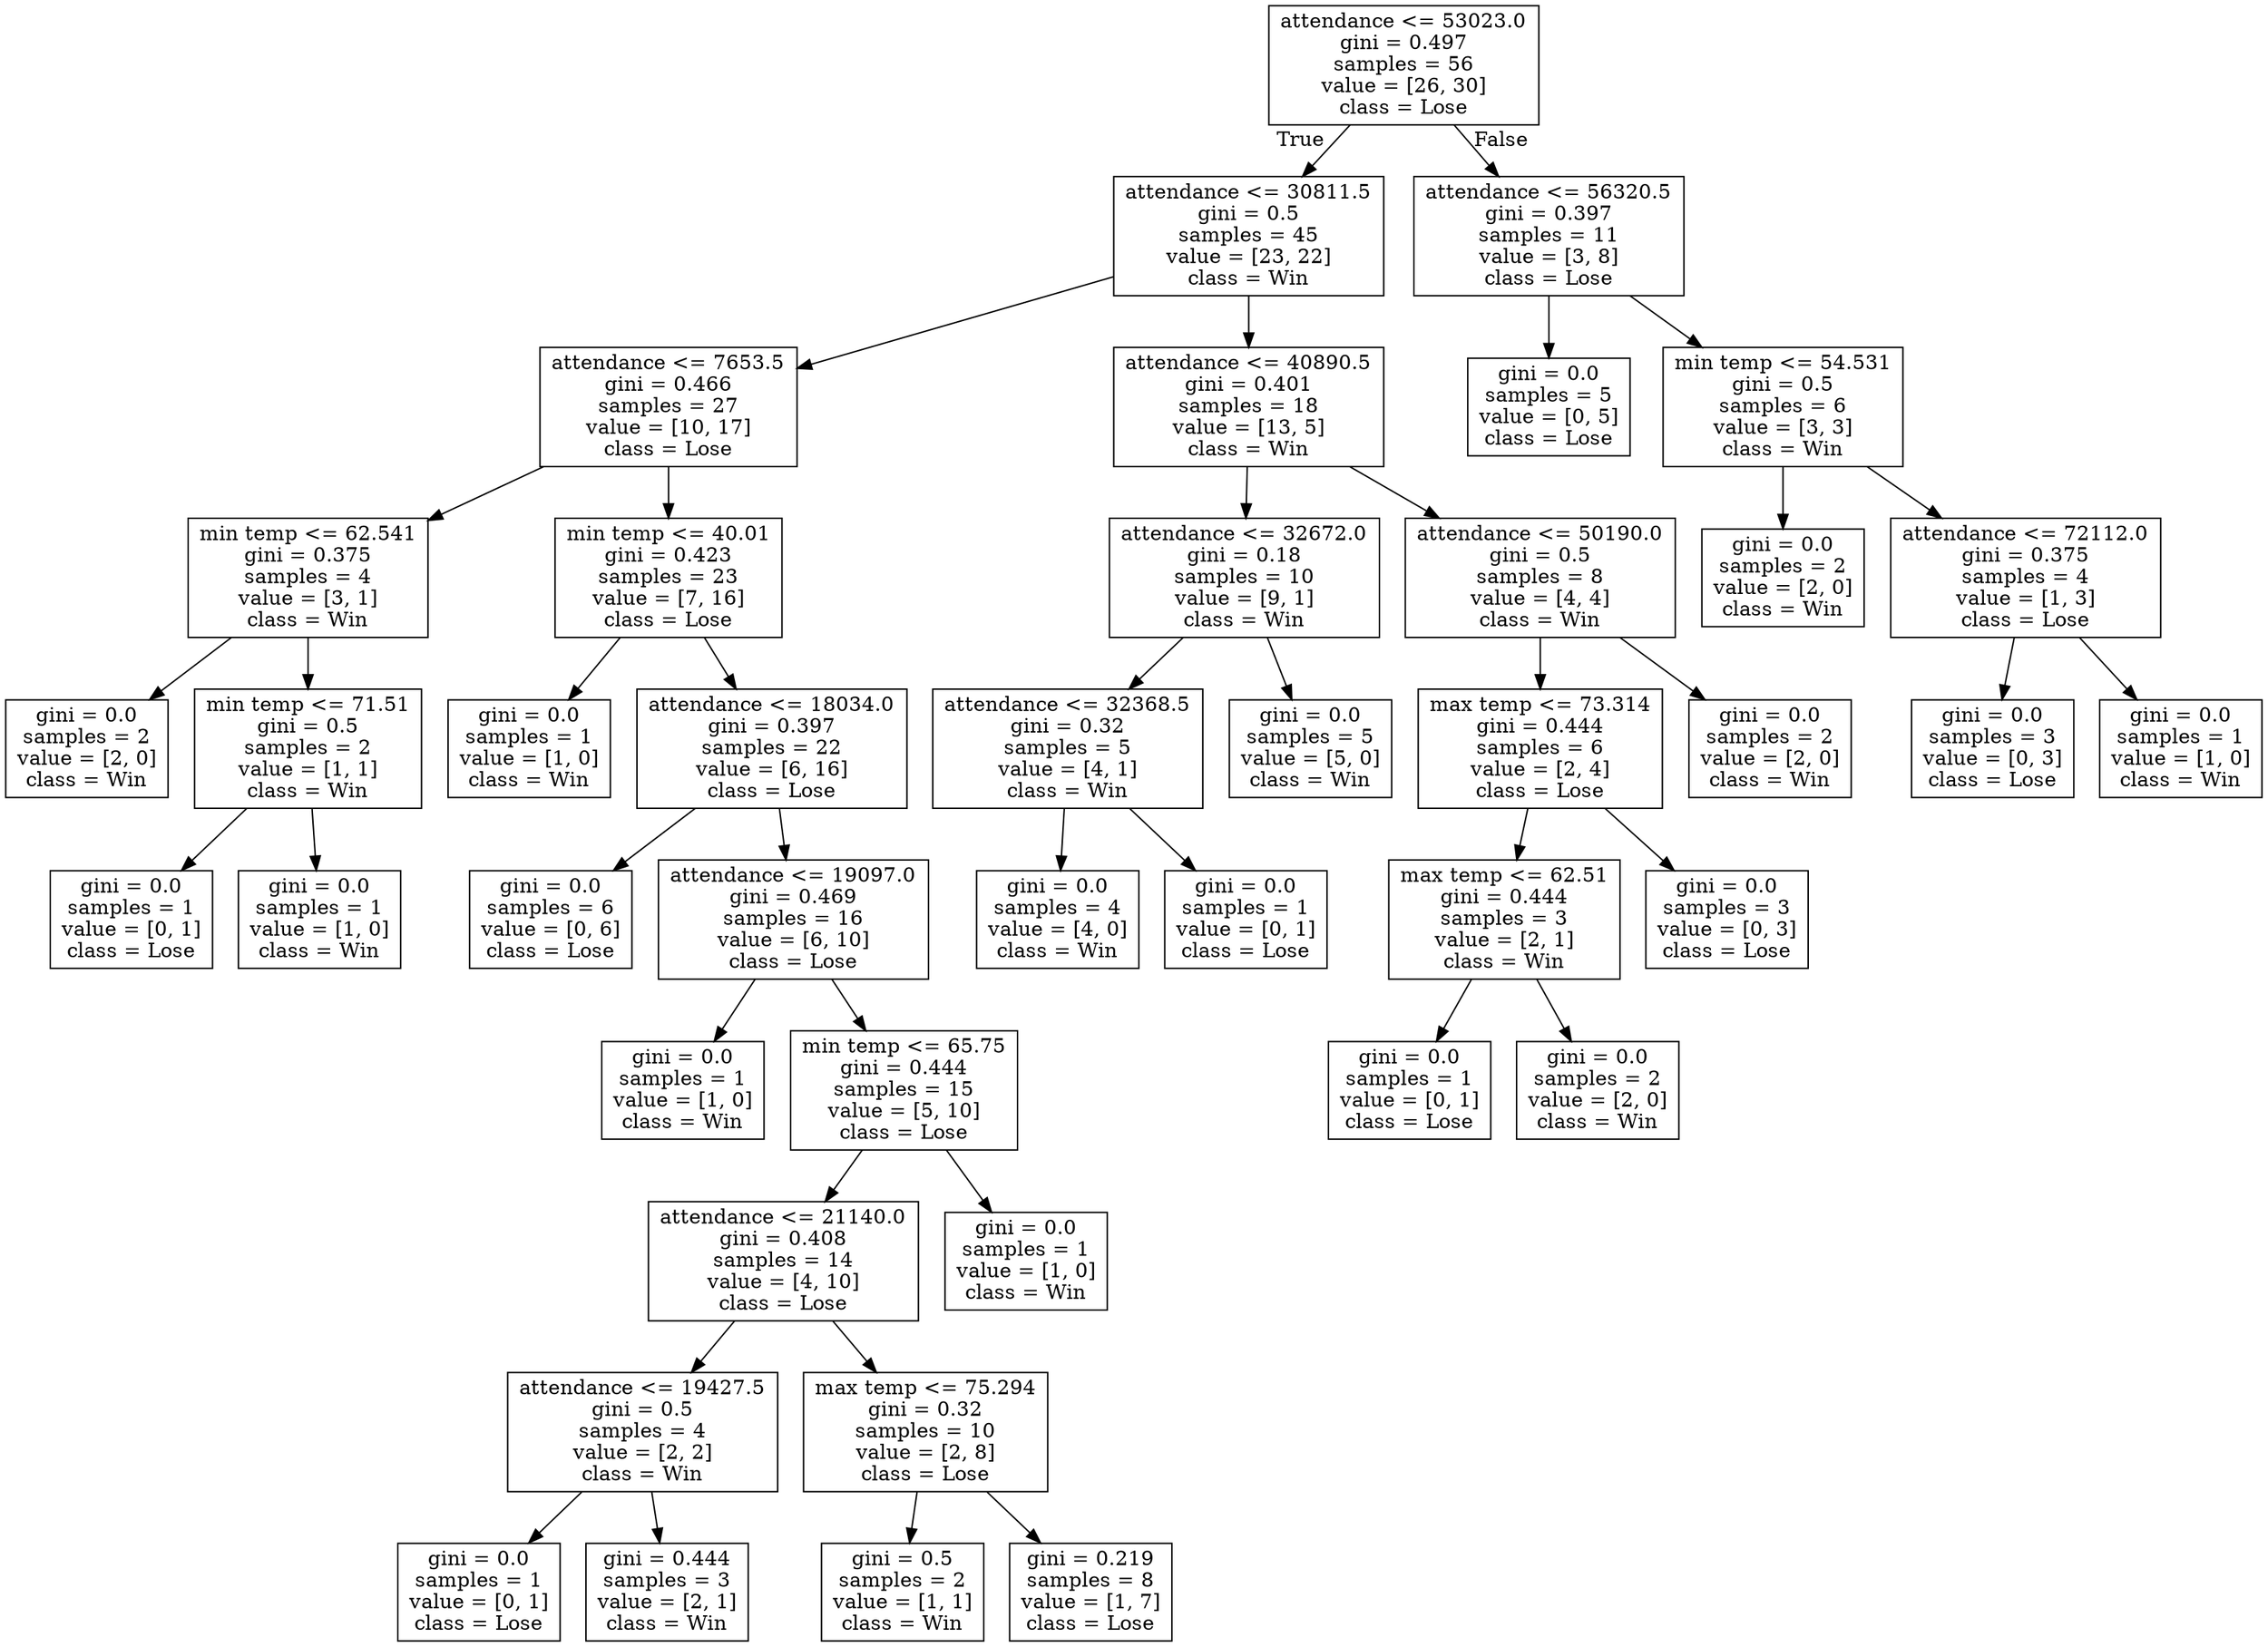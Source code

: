 digraph Tree {
node [shape=box] ;
0 [label="attendance <= 53023.0\ngini = 0.497\nsamples = 56\nvalue = [26, 30]\nclass = Lose"] ;
1 [label="attendance <= 30811.5\ngini = 0.5\nsamples = 45\nvalue = [23, 22]\nclass = Win"] ;
0 -> 1 [labeldistance=2.5, labelangle=45, headlabel="True"] ;
2 [label="attendance <= 7653.5\ngini = 0.466\nsamples = 27\nvalue = [10, 17]\nclass = Lose"] ;
1 -> 2 ;
3 [label="min temp <= 62.541\ngini = 0.375\nsamples = 4\nvalue = [3, 1]\nclass = Win"] ;
2 -> 3 ;
4 [label="gini = 0.0\nsamples = 2\nvalue = [2, 0]\nclass = Win"] ;
3 -> 4 ;
5 [label="min temp <= 71.51\ngini = 0.5\nsamples = 2\nvalue = [1, 1]\nclass = Win"] ;
3 -> 5 ;
6 [label="gini = 0.0\nsamples = 1\nvalue = [0, 1]\nclass = Lose"] ;
5 -> 6 ;
7 [label="gini = 0.0\nsamples = 1\nvalue = [1, 0]\nclass = Win"] ;
5 -> 7 ;
8 [label="min temp <= 40.01\ngini = 0.423\nsamples = 23\nvalue = [7, 16]\nclass = Lose"] ;
2 -> 8 ;
9 [label="gini = 0.0\nsamples = 1\nvalue = [1, 0]\nclass = Win"] ;
8 -> 9 ;
10 [label="attendance <= 18034.0\ngini = 0.397\nsamples = 22\nvalue = [6, 16]\nclass = Lose"] ;
8 -> 10 ;
11 [label="gini = 0.0\nsamples = 6\nvalue = [0, 6]\nclass = Lose"] ;
10 -> 11 ;
12 [label="attendance <= 19097.0\ngini = 0.469\nsamples = 16\nvalue = [6, 10]\nclass = Lose"] ;
10 -> 12 ;
13 [label="gini = 0.0\nsamples = 1\nvalue = [1, 0]\nclass = Win"] ;
12 -> 13 ;
14 [label="min temp <= 65.75\ngini = 0.444\nsamples = 15\nvalue = [5, 10]\nclass = Lose"] ;
12 -> 14 ;
15 [label="attendance <= 21140.0\ngini = 0.408\nsamples = 14\nvalue = [4, 10]\nclass = Lose"] ;
14 -> 15 ;
16 [label="attendance <= 19427.5\ngini = 0.5\nsamples = 4\nvalue = [2, 2]\nclass = Win"] ;
15 -> 16 ;
17 [label="gini = 0.0\nsamples = 1\nvalue = [0, 1]\nclass = Lose"] ;
16 -> 17 ;
18 [label="gini = 0.444\nsamples = 3\nvalue = [2, 1]\nclass = Win"] ;
16 -> 18 ;
19 [label="max temp <= 75.294\ngini = 0.32\nsamples = 10\nvalue = [2, 8]\nclass = Lose"] ;
15 -> 19 ;
20 [label="gini = 0.5\nsamples = 2\nvalue = [1, 1]\nclass = Win"] ;
19 -> 20 ;
21 [label="gini = 0.219\nsamples = 8\nvalue = [1, 7]\nclass = Lose"] ;
19 -> 21 ;
22 [label="gini = 0.0\nsamples = 1\nvalue = [1, 0]\nclass = Win"] ;
14 -> 22 ;
23 [label="attendance <= 40890.5\ngini = 0.401\nsamples = 18\nvalue = [13, 5]\nclass = Win"] ;
1 -> 23 ;
24 [label="attendance <= 32672.0\ngini = 0.18\nsamples = 10\nvalue = [9, 1]\nclass = Win"] ;
23 -> 24 ;
25 [label="attendance <= 32368.5\ngini = 0.32\nsamples = 5\nvalue = [4, 1]\nclass = Win"] ;
24 -> 25 ;
26 [label="gini = 0.0\nsamples = 4\nvalue = [4, 0]\nclass = Win"] ;
25 -> 26 ;
27 [label="gini = 0.0\nsamples = 1\nvalue = [0, 1]\nclass = Lose"] ;
25 -> 27 ;
28 [label="gini = 0.0\nsamples = 5\nvalue = [5, 0]\nclass = Win"] ;
24 -> 28 ;
29 [label="attendance <= 50190.0\ngini = 0.5\nsamples = 8\nvalue = [4, 4]\nclass = Win"] ;
23 -> 29 ;
30 [label="max temp <= 73.314\ngini = 0.444\nsamples = 6\nvalue = [2, 4]\nclass = Lose"] ;
29 -> 30 ;
31 [label="max temp <= 62.51\ngini = 0.444\nsamples = 3\nvalue = [2, 1]\nclass = Win"] ;
30 -> 31 ;
32 [label="gini = 0.0\nsamples = 1\nvalue = [0, 1]\nclass = Lose"] ;
31 -> 32 ;
33 [label="gini = 0.0\nsamples = 2\nvalue = [2, 0]\nclass = Win"] ;
31 -> 33 ;
34 [label="gini = 0.0\nsamples = 3\nvalue = [0, 3]\nclass = Lose"] ;
30 -> 34 ;
35 [label="gini = 0.0\nsamples = 2\nvalue = [2, 0]\nclass = Win"] ;
29 -> 35 ;
36 [label="attendance <= 56320.5\ngini = 0.397\nsamples = 11\nvalue = [3, 8]\nclass = Lose"] ;
0 -> 36 [labeldistance=2.5, labelangle=-45, headlabel="False"] ;
37 [label="gini = 0.0\nsamples = 5\nvalue = [0, 5]\nclass = Lose"] ;
36 -> 37 ;
38 [label="min temp <= 54.531\ngini = 0.5\nsamples = 6\nvalue = [3, 3]\nclass = Win"] ;
36 -> 38 ;
39 [label="gini = 0.0\nsamples = 2\nvalue = [2, 0]\nclass = Win"] ;
38 -> 39 ;
40 [label="attendance <= 72112.0\ngini = 0.375\nsamples = 4\nvalue = [1, 3]\nclass = Lose"] ;
38 -> 40 ;
41 [label="gini = 0.0\nsamples = 3\nvalue = [0, 3]\nclass = Lose"] ;
40 -> 41 ;
42 [label="gini = 0.0\nsamples = 1\nvalue = [1, 0]\nclass = Win"] ;
40 -> 42 ;
}